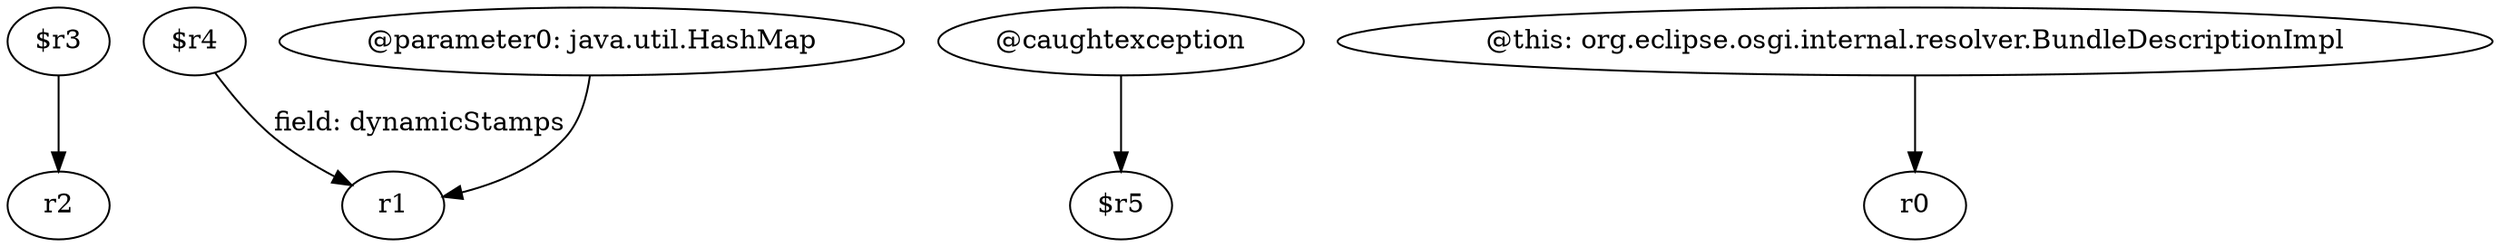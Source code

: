 digraph g {
0[label="$r3"]
1[label="r2"]
0->1[label=""]
2[label="$r4"]
3[label="r1"]
2->3[label="field: dynamicStamps"]
4[label="@parameter0: java.util.HashMap"]
4->3[label=""]
5[label="@caughtexception"]
6[label="$r5"]
5->6[label=""]
7[label="@this: org.eclipse.osgi.internal.resolver.BundleDescriptionImpl"]
8[label="r0"]
7->8[label=""]
}